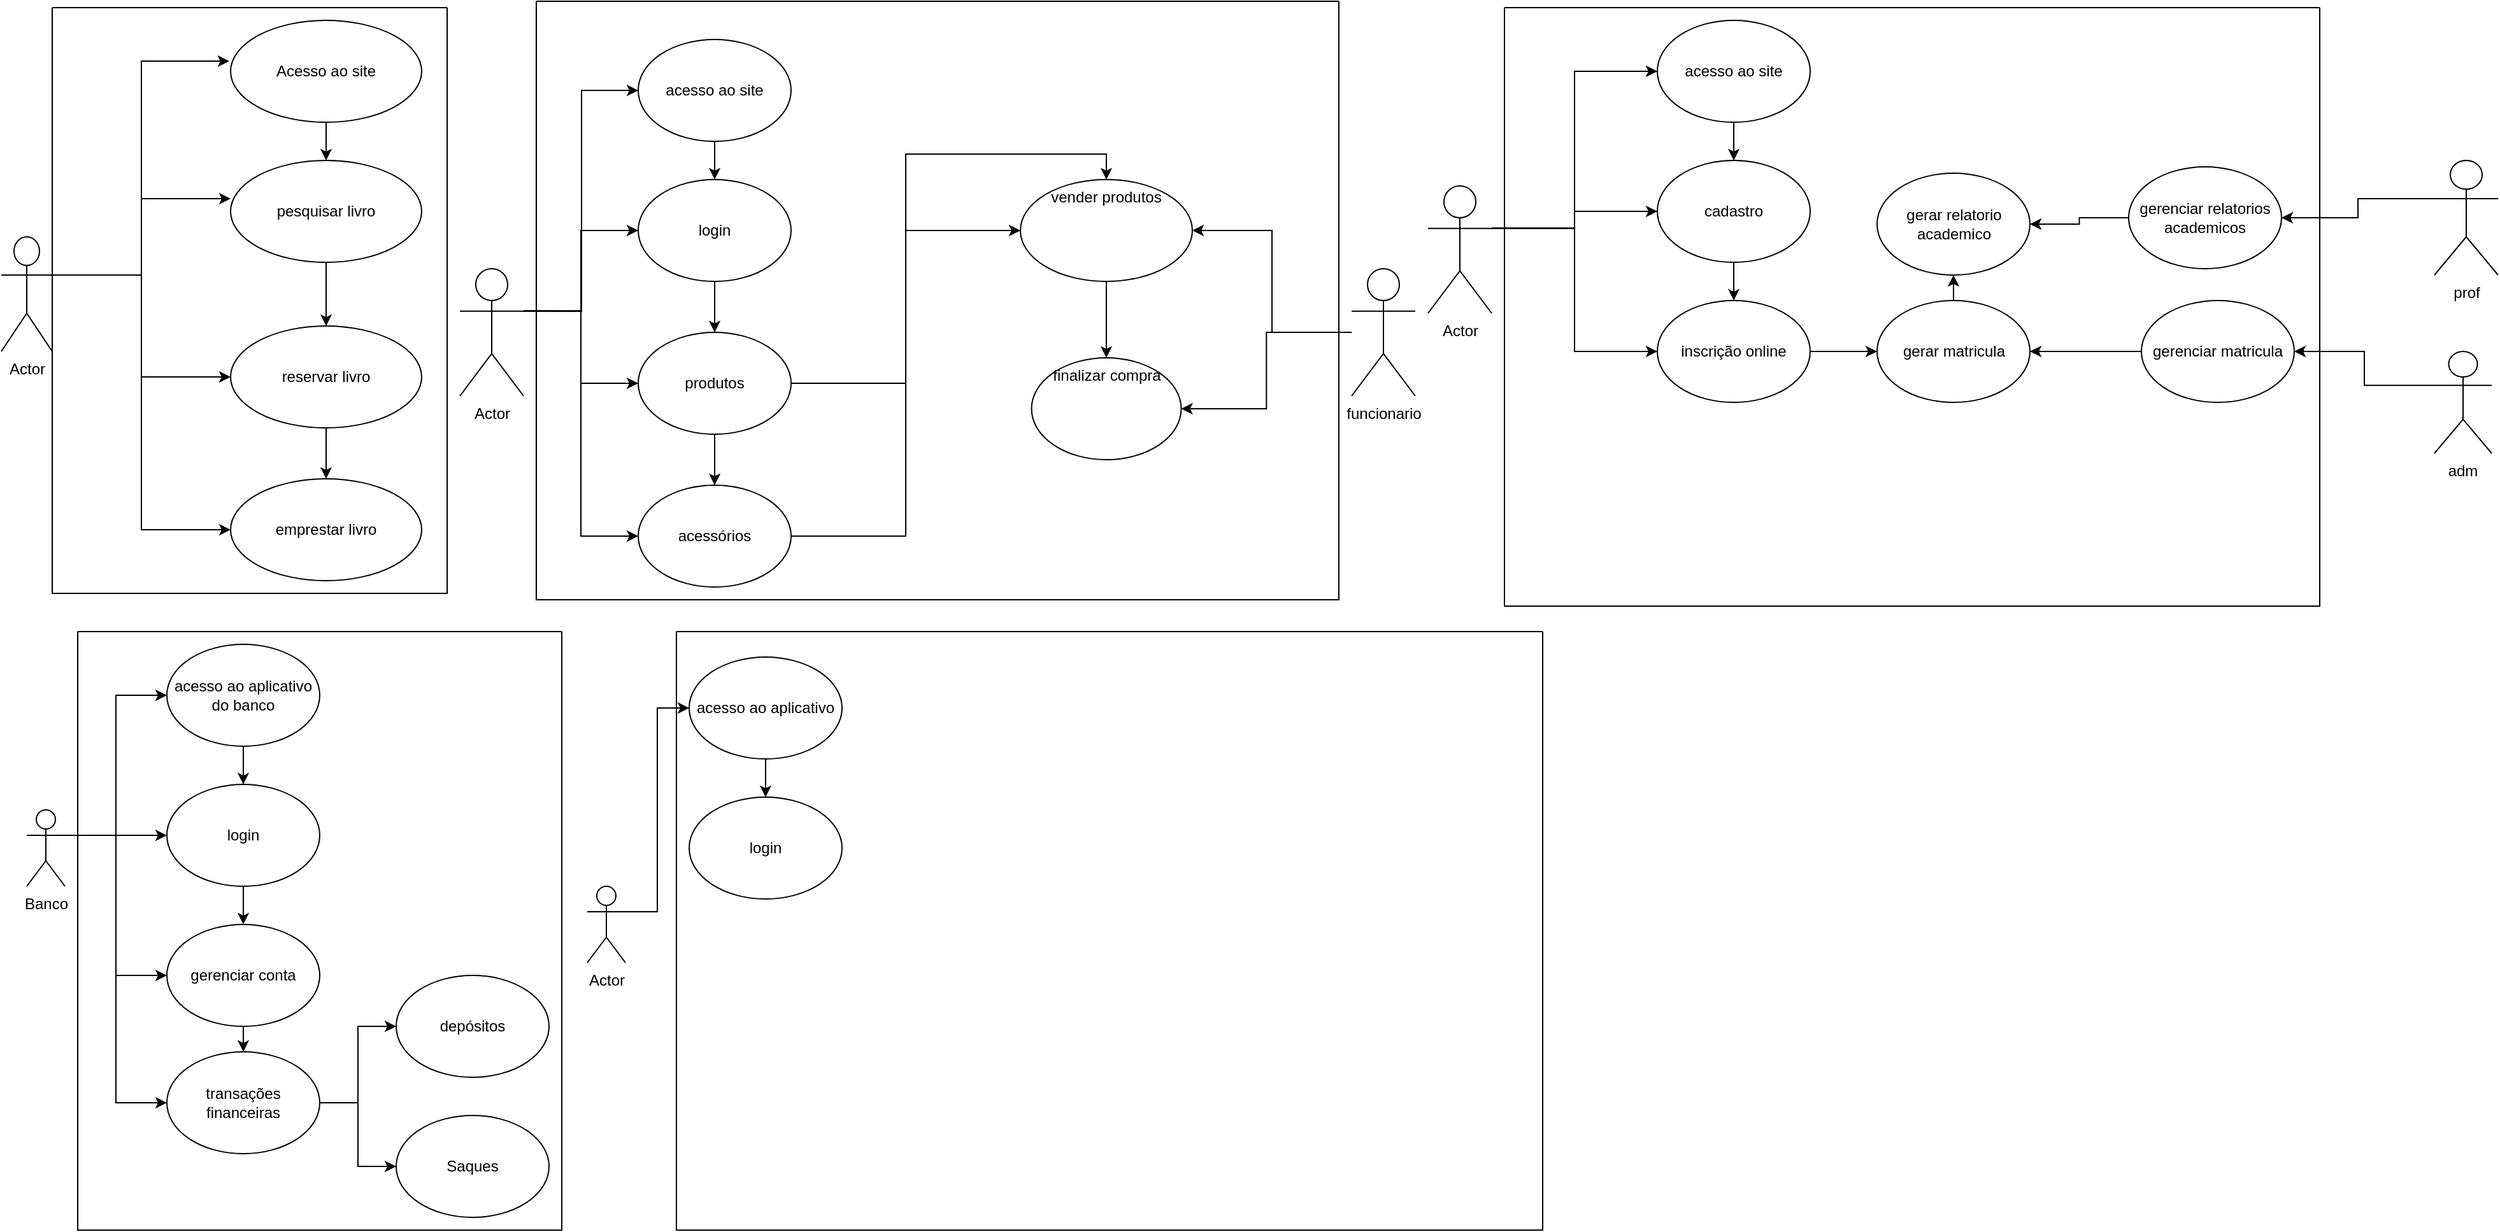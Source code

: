 <mxfile version="21.1.4" type="github">
  <diagram name="Página-1" id="LRbnNVNP2X4PWwNrP-vT">
    <mxGraphModel dx="1393" dy="797" grid="1" gridSize="10" guides="1" tooltips="1" connect="1" arrows="1" fold="1" page="0" pageScale="1" pageWidth="1920" pageHeight="1200" background="none" math="0" shadow="0">
      <root>
        <mxCell id="0" />
        <mxCell id="1" parent="0" />
        <mxCell id="oviOYFt7pR6-ga45V4re-5" style="edgeStyle=orthogonalEdgeStyle;rounded=0;orthogonalLoop=1;jettySize=auto;html=1;exitX=1;exitY=0.333;exitDx=0;exitDy=0;exitPerimeter=0;entryX=0;entryY=0.375;entryDx=0;entryDy=0;entryPerimeter=0;" parent="1" source="oviOYFt7pR6-ga45V4re-1" target="oviOYFt7pR6-ga45V4re-2" edge="1">
          <mxGeometry relative="1" as="geometry" />
        </mxCell>
        <mxCell id="oviOYFt7pR6-ga45V4re-6" style="edgeStyle=orthogonalEdgeStyle;rounded=0;orthogonalLoop=1;jettySize=auto;html=1;exitX=1;exitY=0.333;exitDx=0;exitDy=0;exitPerimeter=0;entryX=0;entryY=0.5;entryDx=0;entryDy=0;" parent="1" source="oviOYFt7pR6-ga45V4re-1" target="oviOYFt7pR6-ga45V4re-3" edge="1">
          <mxGeometry relative="1" as="geometry" />
        </mxCell>
        <mxCell id="oviOYFt7pR6-ga45V4re-7" style="edgeStyle=orthogonalEdgeStyle;rounded=0;orthogonalLoop=1;jettySize=auto;html=1;exitX=1;exitY=0.333;exitDx=0;exitDy=0;exitPerimeter=0;entryX=0;entryY=0.5;entryDx=0;entryDy=0;" parent="1" source="oviOYFt7pR6-ga45V4re-1" target="oviOYFt7pR6-ga45V4re-4" edge="1">
          <mxGeometry relative="1" as="geometry" />
        </mxCell>
        <mxCell id="oviOYFt7pR6-ga45V4re-10" style="edgeStyle=orthogonalEdgeStyle;rounded=0;orthogonalLoop=1;jettySize=auto;html=1;exitX=1;exitY=0.333;exitDx=0;exitDy=0;exitPerimeter=0;entryX=-0.007;entryY=0.4;entryDx=0;entryDy=0;entryPerimeter=0;" parent="1" source="oviOYFt7pR6-ga45V4re-1" target="oviOYFt7pR6-ga45V4re-9" edge="1">
          <mxGeometry relative="1" as="geometry" />
        </mxCell>
        <mxCell id="oviOYFt7pR6-ga45V4re-1" value="Actor" style="shape=umlActor;verticalLabelPosition=bottom;verticalAlign=top;html=1;outlineConnect=0;" parent="1" vertex="1">
          <mxGeometry y="200" width="40" height="90" as="geometry" />
        </mxCell>
        <mxCell id="oviOYFt7pR6-ga45V4re-21" value="" style="edgeStyle=orthogonalEdgeStyle;rounded=0;orthogonalLoop=1;jettySize=auto;html=1;" parent="1" source="oviOYFt7pR6-ga45V4re-2" target="oviOYFt7pR6-ga45V4re-3" edge="1">
          <mxGeometry relative="1" as="geometry" />
        </mxCell>
        <mxCell id="oviOYFt7pR6-ga45V4re-2" value="pesquisar livro" style="ellipse;whiteSpace=wrap;html=1;" parent="1" vertex="1">
          <mxGeometry x="180" y="140" width="150" height="80" as="geometry" />
        </mxCell>
        <mxCell id="oviOYFt7pR6-ga45V4re-22" value="" style="edgeStyle=orthogonalEdgeStyle;rounded=0;orthogonalLoop=1;jettySize=auto;html=1;" parent="1" source="oviOYFt7pR6-ga45V4re-3" target="oviOYFt7pR6-ga45V4re-4" edge="1">
          <mxGeometry relative="1" as="geometry" />
        </mxCell>
        <mxCell id="oviOYFt7pR6-ga45V4re-3" value="reservar livro" style="ellipse;whiteSpace=wrap;html=1;" parent="1" vertex="1">
          <mxGeometry x="180" y="270" width="150" height="80" as="geometry" />
        </mxCell>
        <mxCell id="oviOYFt7pR6-ga45V4re-4" value="emprestar livro" style="ellipse;whiteSpace=wrap;html=1;" parent="1" vertex="1">
          <mxGeometry x="180" y="390" width="150" height="80" as="geometry" />
        </mxCell>
        <mxCell id="oviOYFt7pR6-ga45V4re-20" value="" style="edgeStyle=orthogonalEdgeStyle;rounded=0;orthogonalLoop=1;jettySize=auto;html=1;" parent="1" source="oviOYFt7pR6-ga45V4re-9" target="oviOYFt7pR6-ga45V4re-2" edge="1">
          <mxGeometry relative="1" as="geometry" />
        </mxCell>
        <mxCell id="oviOYFt7pR6-ga45V4re-9" value="Acesso ao site" style="ellipse;whiteSpace=wrap;html=1;" parent="1" vertex="1">
          <mxGeometry x="180" y="30" width="150" height="80" as="geometry" />
        </mxCell>
        <mxCell id="oviOYFt7pR6-ga45V4re-27" style="edgeStyle=orthogonalEdgeStyle;rounded=0;orthogonalLoop=1;jettySize=auto;html=1;entryX=0;entryY=0.5;entryDx=0;entryDy=0;" parent="1" target="oviOYFt7pR6-ga45V4re-13" edge="1">
          <mxGeometry relative="1" as="geometry">
            <mxPoint x="410" y="258" as="sourcePoint" />
          </mxGeometry>
        </mxCell>
        <mxCell id="oviOYFt7pR6-ga45V4re-28" style="edgeStyle=orthogonalEdgeStyle;rounded=0;orthogonalLoop=1;jettySize=auto;html=1;exitX=1;exitY=0.333;exitDx=0;exitDy=0;exitPerimeter=0;entryX=0;entryY=0.5;entryDx=0;entryDy=0;" parent="1" source="oviOYFt7pR6-ga45V4re-11" target="oviOYFt7pR6-ga45V4re-12" edge="1">
          <mxGeometry relative="1" as="geometry" />
        </mxCell>
        <mxCell id="oviOYFt7pR6-ga45V4re-29" style="edgeStyle=orthogonalEdgeStyle;rounded=0;orthogonalLoop=1;jettySize=auto;html=1;exitX=1;exitY=0.333;exitDx=0;exitDy=0;exitPerimeter=0;entryX=0;entryY=0.5;entryDx=0;entryDy=0;" parent="1" source="oviOYFt7pR6-ga45V4re-11" target="oviOYFt7pR6-ga45V4re-16" edge="1">
          <mxGeometry relative="1" as="geometry" />
        </mxCell>
        <mxCell id="oviOYFt7pR6-ga45V4re-30" style="edgeStyle=orthogonalEdgeStyle;rounded=0;orthogonalLoop=1;jettySize=auto;html=1;exitX=1;exitY=0.333;exitDx=0;exitDy=0;exitPerimeter=0;entryX=0;entryY=0.5;entryDx=0;entryDy=0;" parent="1" source="oviOYFt7pR6-ga45V4re-11" target="oviOYFt7pR6-ga45V4re-15" edge="1">
          <mxGeometry relative="1" as="geometry" />
        </mxCell>
        <mxCell id="oviOYFt7pR6-ga45V4re-11" value="Actor" style="shape=umlActor;verticalLabelPosition=bottom;verticalAlign=top;html=1;outlineConnect=0;" parent="1" vertex="1">
          <mxGeometry x="360" y="225" width="50" height="100" as="geometry" />
        </mxCell>
        <mxCell id="oviOYFt7pR6-ga45V4re-36" value="" style="edgeStyle=orthogonalEdgeStyle;rounded=0;orthogonalLoop=1;jettySize=auto;html=1;" parent="1" source="oviOYFt7pR6-ga45V4re-12" target="oviOYFt7pR6-ga45V4re-16" edge="1">
          <mxGeometry relative="1" as="geometry" />
        </mxCell>
        <mxCell id="oviOYFt7pR6-ga45V4re-12" value="login" style="ellipse;whiteSpace=wrap;html=1;" parent="1" vertex="1">
          <mxGeometry x="500" y="155" width="120" height="80" as="geometry" />
        </mxCell>
        <mxCell id="oviOYFt7pR6-ga45V4re-35" value="" style="edgeStyle=orthogonalEdgeStyle;rounded=0;orthogonalLoop=1;jettySize=auto;html=1;" parent="1" source="oviOYFt7pR6-ga45V4re-13" target="oviOYFt7pR6-ga45V4re-12" edge="1">
          <mxGeometry relative="1" as="geometry" />
        </mxCell>
        <mxCell id="oviOYFt7pR6-ga45V4re-13" value="acesso ao site" style="ellipse;whiteSpace=wrap;html=1;" parent="1" vertex="1">
          <mxGeometry x="500" y="45" width="120" height="80" as="geometry" />
        </mxCell>
        <mxCell id="oviOYFt7pR6-ga45V4re-26" value="" style="edgeStyle=orthogonalEdgeStyle;rounded=0;orthogonalLoop=1;jettySize=auto;html=1;" parent="1" source="oviOYFt7pR6-ga45V4re-14" target="oviOYFt7pR6-ga45V4re-25" edge="1">
          <mxGeometry relative="1" as="geometry" />
        </mxCell>
        <mxCell id="oviOYFt7pR6-ga45V4re-34" value="" style="edgeStyle=orthogonalEdgeStyle;rounded=0;orthogonalLoop=1;jettySize=auto;html=1;" parent="1" source="oviOYFt7pR6-ga45V4re-14" target="oviOYFt7pR6-ga45V4re-33" edge="1">
          <mxGeometry relative="1" as="geometry" />
        </mxCell>
        <object label="funcionario" id="oviOYFt7pR6-ga45V4re-14">
          <mxCell style="shape=umlActor;verticalLabelPosition=bottom;verticalAlign=top;html=1;outlineConnect=0;" parent="1" vertex="1">
            <mxGeometry x="1060" y="225" width="50" height="100" as="geometry" />
          </mxCell>
        </object>
        <mxCell id="oviOYFt7pR6-ga45V4re-32" style="edgeStyle=orthogonalEdgeStyle;rounded=0;orthogonalLoop=1;jettySize=auto;html=1;exitX=1;exitY=0.5;exitDx=0;exitDy=0;entryX=0.5;entryY=0;entryDx=0;entryDy=0;" parent="1" source="oviOYFt7pR6-ga45V4re-15" target="oviOYFt7pR6-ga45V4re-25" edge="1">
          <mxGeometry relative="1" as="geometry" />
        </mxCell>
        <mxCell id="oviOYFt7pR6-ga45V4re-15" value="acessórios" style="ellipse;whiteSpace=wrap;html=1;" parent="1" vertex="1">
          <mxGeometry x="500" y="395" width="120" height="80" as="geometry" />
        </mxCell>
        <mxCell id="oviOYFt7pR6-ga45V4re-31" style="edgeStyle=orthogonalEdgeStyle;rounded=0;orthogonalLoop=1;jettySize=auto;html=1;exitX=1;exitY=0.5;exitDx=0;exitDy=0;entryX=0;entryY=0.5;entryDx=0;entryDy=0;" parent="1" source="oviOYFt7pR6-ga45V4re-16" target="oviOYFt7pR6-ga45V4re-25" edge="1">
          <mxGeometry relative="1" as="geometry" />
        </mxCell>
        <mxCell id="oviOYFt7pR6-ga45V4re-37" value="" style="edgeStyle=orthogonalEdgeStyle;rounded=0;orthogonalLoop=1;jettySize=auto;html=1;" parent="1" source="oviOYFt7pR6-ga45V4re-16" target="oviOYFt7pR6-ga45V4re-15" edge="1">
          <mxGeometry relative="1" as="geometry" />
        </mxCell>
        <mxCell id="oviOYFt7pR6-ga45V4re-16" value="produtos" style="ellipse;whiteSpace=wrap;html=1;" parent="1" vertex="1">
          <mxGeometry x="500" y="275" width="120" height="80" as="geometry" />
        </mxCell>
        <mxCell id="oviOYFt7pR6-ga45V4re-38" value="" style="edgeStyle=orthogonalEdgeStyle;rounded=0;orthogonalLoop=1;jettySize=auto;html=1;" parent="1" source="oviOYFt7pR6-ga45V4re-25" target="oviOYFt7pR6-ga45V4re-33" edge="1">
          <mxGeometry relative="1" as="geometry" />
        </mxCell>
        <mxCell id="oviOYFt7pR6-ga45V4re-25" value="vender produtos" style="ellipse;whiteSpace=wrap;html=1;verticalAlign=top;" parent="1" vertex="1">
          <mxGeometry x="800" y="155" width="135" height="80" as="geometry" />
        </mxCell>
        <mxCell id="oviOYFt7pR6-ga45V4re-33" value="finalizar compra" style="ellipse;whiteSpace=wrap;html=1;verticalAlign=top;" parent="1" vertex="1">
          <mxGeometry x="808.75" y="295" width="117.5" height="80" as="geometry" />
        </mxCell>
        <mxCell id="oviOYFt7pR6-ga45V4re-43" value="" style="swimlane;startSize=0;" parent="1" vertex="1">
          <mxGeometry x="420" y="15" width="630" height="470" as="geometry" />
        </mxCell>
        <mxCell id="oviOYFt7pR6-ga45V4re-44" value="" style="swimlane;startSize=0;" parent="1" vertex="1">
          <mxGeometry x="40" y="20" width="310" height="460" as="geometry" />
        </mxCell>
        <mxCell id="oviOYFt7pR6-ga45V4re-45" value="" style="swimlane;startSize=0;" parent="1" vertex="1">
          <mxGeometry x="1180" y="20" width="640" height="470" as="geometry" />
        </mxCell>
        <mxCell id="oviOYFt7pR6-ga45V4re-47" value="" style="edgeStyle=orthogonalEdgeStyle;rounded=0;orthogonalLoop=1;jettySize=auto;html=1;" parent="oviOYFt7pR6-ga45V4re-45" source="oviOYFt7pR6-ga45V4re-40" target="oviOYFt7pR6-ga45V4re-46" edge="1">
          <mxGeometry relative="1" as="geometry" />
        </mxCell>
        <mxCell id="oviOYFt7pR6-ga45V4re-40" value="acesso ao site" style="ellipse;whiteSpace=wrap;html=1;" parent="oviOYFt7pR6-ga45V4re-45" vertex="1">
          <mxGeometry x="120" y="10" width="120" height="80" as="geometry" />
        </mxCell>
        <mxCell id="oviOYFt7pR6-ga45V4re-49" value="" style="edgeStyle=orthogonalEdgeStyle;rounded=0;orthogonalLoop=1;jettySize=auto;html=1;" parent="oviOYFt7pR6-ga45V4re-45" source="oviOYFt7pR6-ga45V4re-46" target="oviOYFt7pR6-ga45V4re-48" edge="1">
          <mxGeometry relative="1" as="geometry" />
        </mxCell>
        <mxCell id="oviOYFt7pR6-ga45V4re-46" value="cadastro" style="ellipse;whiteSpace=wrap;html=1;" parent="oviOYFt7pR6-ga45V4re-45" vertex="1">
          <mxGeometry x="120" y="120" width="120" height="80" as="geometry" />
        </mxCell>
        <mxCell id="oviOYFt7pR6-ga45V4re-55" value="" style="edgeStyle=orthogonalEdgeStyle;rounded=0;orthogonalLoop=1;jettySize=auto;html=1;" parent="oviOYFt7pR6-ga45V4re-45" source="oviOYFt7pR6-ga45V4re-48" target="oviOYFt7pR6-ga45V4re-54" edge="1">
          <mxGeometry relative="1" as="geometry" />
        </mxCell>
        <mxCell id="oviOYFt7pR6-ga45V4re-48" value="inscrição online" style="ellipse;whiteSpace=wrap;html=1;" parent="oviOYFt7pR6-ga45V4re-45" vertex="1">
          <mxGeometry x="120" y="230" width="120" height="80" as="geometry" />
        </mxCell>
        <mxCell id="oviOYFt7pR6-ga45V4re-64" style="edgeStyle=orthogonalEdgeStyle;rounded=0;orthogonalLoop=1;jettySize=auto;html=1;exitX=0;exitY=0.333;exitDx=0;exitDy=0;exitPerimeter=0;entryX=1;entryY=0.5;entryDx=0;entryDy=0;" parent="oviOYFt7pR6-ga45V4re-45" source="oviOYFt7pR6-ga45V4re-53" target="oviOYFt7pR6-ga45V4re-63" edge="1">
          <mxGeometry relative="1" as="geometry" />
        </mxCell>
        <mxCell id="oviOYFt7pR6-ga45V4re-53" value="adm" style="shape=umlActor;verticalLabelPosition=bottom;verticalAlign=top;outlineConnect=0;align=center;" parent="oviOYFt7pR6-ga45V4re-45" vertex="1">
          <mxGeometry x="730" y="270" width="45" height="80" as="geometry" />
        </mxCell>
        <mxCell id="oviOYFt7pR6-ga45V4re-61" value="" style="edgeStyle=orthogonalEdgeStyle;rounded=0;orthogonalLoop=1;jettySize=auto;html=1;" parent="oviOYFt7pR6-ga45V4re-45" source="oviOYFt7pR6-ga45V4re-54" target="oviOYFt7pR6-ga45V4re-60" edge="1">
          <mxGeometry relative="1" as="geometry" />
        </mxCell>
        <mxCell id="oviOYFt7pR6-ga45V4re-54" value="gerar matricula" style="ellipse;whiteSpace=wrap;html=1;align=center;" parent="oviOYFt7pR6-ga45V4re-45" vertex="1">
          <mxGeometry x="292.5" y="230" width="120" height="80" as="geometry" />
        </mxCell>
        <mxCell id="oviOYFt7pR6-ga45V4re-58" style="edgeStyle=orthogonalEdgeStyle;rounded=0;orthogonalLoop=1;jettySize=auto;html=1;exitX=0;exitY=0.333;exitDx=0;exitDy=0;exitPerimeter=0;entryX=1;entryY=0.5;entryDx=0;entryDy=0;" parent="oviOYFt7pR6-ga45V4re-45" source="oviOYFt7pR6-ga45V4re-56" target="oviOYFt7pR6-ga45V4re-57" edge="1">
          <mxGeometry relative="1" as="geometry" />
        </mxCell>
        <mxCell id="oviOYFt7pR6-ga45V4re-56" value="prof" style="shape=umlActor;verticalLabelPosition=bottom;verticalAlign=top;html=1;outlineConnect=0;" parent="oviOYFt7pR6-ga45V4re-45" vertex="1">
          <mxGeometry x="730" y="120" width="50" height="90" as="geometry" />
        </mxCell>
        <mxCell id="oviOYFt7pR6-ga45V4re-62" style="edgeStyle=orthogonalEdgeStyle;rounded=0;orthogonalLoop=1;jettySize=auto;html=1;exitX=0;exitY=0.5;exitDx=0;exitDy=0;entryX=1;entryY=0.5;entryDx=0;entryDy=0;" parent="oviOYFt7pR6-ga45V4re-45" source="oviOYFt7pR6-ga45V4re-57" target="oviOYFt7pR6-ga45V4re-60" edge="1">
          <mxGeometry relative="1" as="geometry" />
        </mxCell>
        <mxCell id="oviOYFt7pR6-ga45V4re-57" value="gerenciar relatorios academicos" style="ellipse;whiteSpace=wrap;html=1;" parent="oviOYFt7pR6-ga45V4re-45" vertex="1">
          <mxGeometry x="490" y="125" width="120" height="80" as="geometry" />
        </mxCell>
        <mxCell id="oviOYFt7pR6-ga45V4re-60" value="gerar relatorio academico" style="ellipse;whiteSpace=wrap;html=1;align=center;" parent="oviOYFt7pR6-ga45V4re-45" vertex="1">
          <mxGeometry x="292.5" y="130" width="120" height="80" as="geometry" />
        </mxCell>
        <mxCell id="oviOYFt7pR6-ga45V4re-65" style="edgeStyle=orthogonalEdgeStyle;rounded=0;orthogonalLoop=1;jettySize=auto;html=1;exitX=0;exitY=0.5;exitDx=0;exitDy=0;entryX=1;entryY=0.5;entryDx=0;entryDy=0;" parent="oviOYFt7pR6-ga45V4re-45" source="oviOYFt7pR6-ga45V4re-63" target="oviOYFt7pR6-ga45V4re-54" edge="1">
          <mxGeometry relative="1" as="geometry" />
        </mxCell>
        <mxCell id="oviOYFt7pR6-ga45V4re-63" value="gerenciar matricula" style="ellipse;whiteSpace=wrap;html=1;" parent="oviOYFt7pR6-ga45V4re-45" vertex="1">
          <mxGeometry x="500" y="230" width="120" height="80" as="geometry" />
        </mxCell>
        <mxCell id="oviOYFt7pR6-ga45V4re-82" style="edgeStyle=orthogonalEdgeStyle;rounded=0;orthogonalLoop=1;jettySize=auto;html=1;exitX=1;exitY=0.333;exitDx=0;exitDy=0;exitPerimeter=0;entryX=0;entryY=0.5;entryDx=0;entryDy=0;" parent="1" source="oviOYFt7pR6-ga45V4re-66" target="oviOYFt7pR6-ga45V4re-68" edge="1">
          <mxGeometry relative="1" as="geometry" />
        </mxCell>
        <mxCell id="oviOYFt7pR6-ga45V4re-83" style="edgeStyle=orthogonalEdgeStyle;rounded=0;orthogonalLoop=1;jettySize=auto;html=1;exitX=1;exitY=0.333;exitDx=0;exitDy=0;exitPerimeter=0;entryX=0;entryY=0.5;entryDx=0;entryDy=0;" parent="1" source="oviOYFt7pR6-ga45V4re-66" target="oviOYFt7pR6-ga45V4re-69" edge="1">
          <mxGeometry relative="1" as="geometry" />
        </mxCell>
        <mxCell id="oviOYFt7pR6-ga45V4re-84" style="edgeStyle=orthogonalEdgeStyle;rounded=0;orthogonalLoop=1;jettySize=auto;html=1;exitX=1;exitY=0.333;exitDx=0;exitDy=0;exitPerimeter=0;entryX=0;entryY=0.5;entryDx=0;entryDy=0;" parent="1" source="oviOYFt7pR6-ga45V4re-66" target="oviOYFt7pR6-ga45V4re-71" edge="1">
          <mxGeometry relative="1" as="geometry" />
        </mxCell>
        <mxCell id="oviOYFt7pR6-ga45V4re-85" style="edgeStyle=orthogonalEdgeStyle;rounded=0;orthogonalLoop=1;jettySize=auto;html=1;exitX=1;exitY=0.333;exitDx=0;exitDy=0;exitPerimeter=0;entryX=0;entryY=0.5;entryDx=0;entryDy=0;" parent="1" source="oviOYFt7pR6-ga45V4re-66" target="oviOYFt7pR6-ga45V4re-73" edge="1">
          <mxGeometry relative="1" as="geometry" />
        </mxCell>
        <mxCell id="oviOYFt7pR6-ga45V4re-66" value="Banco" style="shape=umlActor;verticalLabelPosition=bottom;verticalAlign=top;html=1;outlineConnect=0;" parent="1" vertex="1">
          <mxGeometry x="20" y="650" width="30" height="60" as="geometry" />
        </mxCell>
        <mxCell id="oviOYFt7pR6-ga45V4re-67" value="" style="swimlane;startSize=0;" parent="1" vertex="1">
          <mxGeometry x="60" y="510" width="380" height="470" as="geometry" />
        </mxCell>
        <mxCell id="oviOYFt7pR6-ga45V4re-70" value="" style="edgeStyle=orthogonalEdgeStyle;rounded=0;orthogonalLoop=1;jettySize=auto;html=1;" parent="oviOYFt7pR6-ga45V4re-67" source="oviOYFt7pR6-ga45V4re-68" target="oviOYFt7pR6-ga45V4re-69" edge="1">
          <mxGeometry relative="1" as="geometry" />
        </mxCell>
        <mxCell id="oviOYFt7pR6-ga45V4re-68" value="acesso ao aplicativo do banco" style="ellipse;whiteSpace=wrap;html=1;" parent="oviOYFt7pR6-ga45V4re-67" vertex="1">
          <mxGeometry x="70" y="10" width="120" height="80" as="geometry" />
        </mxCell>
        <mxCell id="oviOYFt7pR6-ga45V4re-72" value="" style="edgeStyle=orthogonalEdgeStyle;rounded=0;orthogonalLoop=1;jettySize=auto;html=1;" parent="oviOYFt7pR6-ga45V4re-67" source="oviOYFt7pR6-ga45V4re-69" target="oviOYFt7pR6-ga45V4re-71" edge="1">
          <mxGeometry relative="1" as="geometry" />
        </mxCell>
        <mxCell id="oviOYFt7pR6-ga45V4re-69" value="login" style="ellipse;whiteSpace=wrap;html=1;" parent="oviOYFt7pR6-ga45V4re-67" vertex="1">
          <mxGeometry x="70" y="120" width="120" height="80" as="geometry" />
        </mxCell>
        <mxCell id="oviOYFt7pR6-ga45V4re-74" value="" style="edgeStyle=orthogonalEdgeStyle;rounded=0;orthogonalLoop=1;jettySize=auto;html=1;" parent="oviOYFt7pR6-ga45V4re-67" source="oviOYFt7pR6-ga45V4re-71" target="oviOYFt7pR6-ga45V4re-73" edge="1">
          <mxGeometry relative="1" as="geometry" />
        </mxCell>
        <mxCell id="oviOYFt7pR6-ga45V4re-71" value="gerenciar conta" style="ellipse;whiteSpace=wrap;html=1;" parent="oviOYFt7pR6-ga45V4re-67" vertex="1">
          <mxGeometry x="70" y="230" width="120" height="80" as="geometry" />
        </mxCell>
        <mxCell id="oviOYFt7pR6-ga45V4re-81" value="" style="edgeStyle=orthogonalEdgeStyle;rounded=0;orthogonalLoop=1;jettySize=auto;html=1;" parent="oviOYFt7pR6-ga45V4re-67" source="oviOYFt7pR6-ga45V4re-73" target="oviOYFt7pR6-ga45V4re-80" edge="1">
          <mxGeometry relative="1" as="geometry" />
        </mxCell>
        <mxCell id="oviOYFt7pR6-ga45V4re-73" value="transações financeiras" style="ellipse;whiteSpace=wrap;html=1;" parent="oviOYFt7pR6-ga45V4re-67" vertex="1">
          <mxGeometry x="70" y="330" width="120" height="80" as="geometry" />
        </mxCell>
        <mxCell id="oviOYFt7pR6-ga45V4re-78" value="depósitos" style="ellipse;whiteSpace=wrap;html=1;" parent="oviOYFt7pR6-ga45V4re-67" vertex="1">
          <mxGeometry x="250" y="270" width="120" height="80" as="geometry" />
        </mxCell>
        <mxCell id="oviOYFt7pR6-ga45V4re-79" value="" style="edgeStyle=orthogonalEdgeStyle;rounded=0;orthogonalLoop=1;jettySize=auto;html=1;" parent="oviOYFt7pR6-ga45V4re-67" source="oviOYFt7pR6-ga45V4re-73" target="oviOYFt7pR6-ga45V4re-78" edge="1">
          <mxGeometry relative="1" as="geometry" />
        </mxCell>
        <mxCell id="oviOYFt7pR6-ga45V4re-80" value="Saques" style="ellipse;whiteSpace=wrap;html=1;" parent="oviOYFt7pR6-ga45V4re-67" vertex="1">
          <mxGeometry x="250" y="380" width="120" height="80" as="geometry" />
        </mxCell>
        <mxCell id="oviOYFt7pR6-ga45V4re-39" value="Actor" style="shape=umlActor;verticalLabelPosition=bottom;verticalAlign=top;html=1;outlineConnect=0;" parent="1" vertex="1">
          <mxGeometry x="1120" y="160" width="50" height="100" as="geometry" />
        </mxCell>
        <mxCell id="oviOYFt7pR6-ga45V4re-50" style="edgeStyle=orthogonalEdgeStyle;rounded=0;orthogonalLoop=1;jettySize=auto;html=1;exitX=1;exitY=0.333;exitDx=0;exitDy=0;exitPerimeter=0;entryX=0;entryY=0.5;entryDx=0;entryDy=0;" parent="1" source="oviOYFt7pR6-ga45V4re-39" target="oviOYFt7pR6-ga45V4re-40" edge="1">
          <mxGeometry relative="1" as="geometry" />
        </mxCell>
        <mxCell id="oviOYFt7pR6-ga45V4re-51" style="edgeStyle=orthogonalEdgeStyle;rounded=0;orthogonalLoop=1;jettySize=auto;html=1;exitX=1;exitY=0.333;exitDx=0;exitDy=0;exitPerimeter=0;entryX=0;entryY=0.5;entryDx=0;entryDy=0;" parent="1" source="oviOYFt7pR6-ga45V4re-39" target="oviOYFt7pR6-ga45V4re-46" edge="1">
          <mxGeometry relative="1" as="geometry" />
        </mxCell>
        <mxCell id="oviOYFt7pR6-ga45V4re-52" style="edgeStyle=orthogonalEdgeStyle;rounded=0;orthogonalLoop=1;jettySize=auto;html=1;exitX=1;exitY=0.333;exitDx=0;exitDy=0;exitPerimeter=0;entryX=0;entryY=0.5;entryDx=0;entryDy=0;" parent="1" source="oviOYFt7pR6-ga45V4re-39" target="oviOYFt7pR6-ga45V4re-48" edge="1">
          <mxGeometry relative="1" as="geometry" />
        </mxCell>
        <mxCell id="JlkL9IGdBqdj9I0cIEox-1" style="edgeStyle=orthogonalEdgeStyle;rounded=0;orthogonalLoop=1;jettySize=auto;html=1;exitX=1;exitY=0.333;exitDx=0;exitDy=0;exitPerimeter=0;entryX=0;entryY=0.5;entryDx=0;entryDy=0;" edge="1" parent="1" source="oviOYFt7pR6-ga45V4re-87" target="oviOYFt7pR6-ga45V4re-90">
          <mxGeometry relative="1" as="geometry" />
        </mxCell>
        <mxCell id="oviOYFt7pR6-ga45V4re-87" value="Actor" style="shape=umlActor;verticalLabelPosition=bottom;verticalAlign=top;html=1;outlineConnect=0;" parent="1" vertex="1">
          <mxGeometry x="460" y="710" width="30" height="60" as="geometry" />
        </mxCell>
        <mxCell id="oviOYFt7pR6-ga45V4re-88" value="" style="swimlane;startSize=0;" parent="1" vertex="1">
          <mxGeometry x="530" y="510" width="680" height="470" as="geometry" />
        </mxCell>
        <mxCell id="JlkL9IGdBqdj9I0cIEox-2" value="" style="edgeStyle=orthogonalEdgeStyle;rounded=0;orthogonalLoop=1;jettySize=auto;html=1;" edge="1" parent="oviOYFt7pR6-ga45V4re-88" source="oviOYFt7pR6-ga45V4re-90" target="oviOYFt7pR6-ga45V4re-89">
          <mxGeometry relative="1" as="geometry" />
        </mxCell>
        <mxCell id="oviOYFt7pR6-ga45V4re-90" value="acesso ao aplicativo" style="ellipse;whiteSpace=wrap;html=1;" parent="oviOYFt7pR6-ga45V4re-88" vertex="1">
          <mxGeometry x="10" y="20" width="120" height="80" as="geometry" />
        </mxCell>
        <mxCell id="oviOYFt7pR6-ga45V4re-89" value="login" style="ellipse;whiteSpace=wrap;html=1;" parent="oviOYFt7pR6-ga45V4re-88" vertex="1">
          <mxGeometry x="10" y="130" width="120" height="80" as="geometry" />
        </mxCell>
      </root>
    </mxGraphModel>
  </diagram>
</mxfile>
